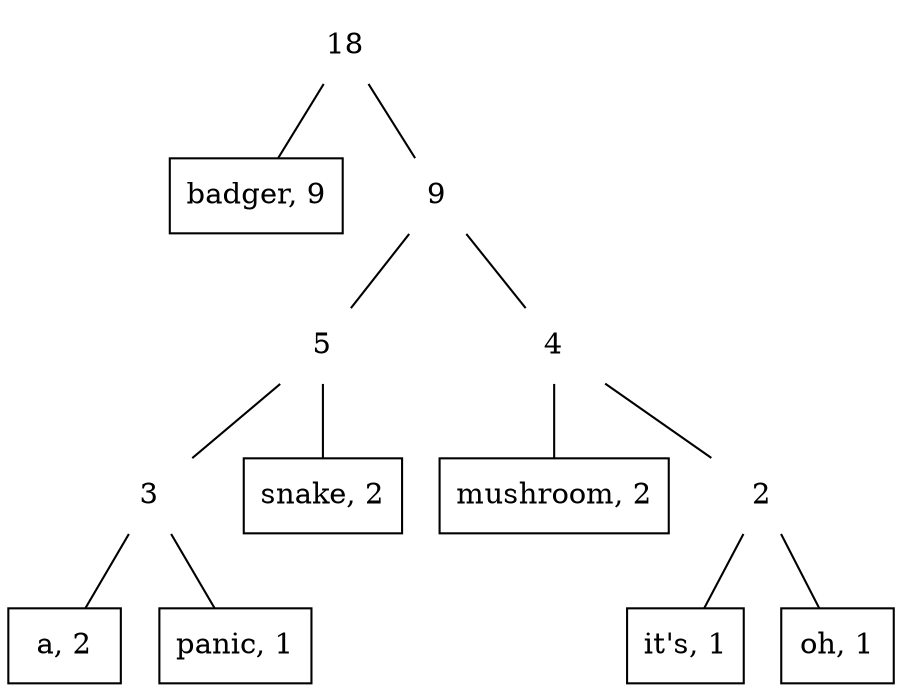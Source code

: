 graph freqtree {
node [shape=box];
tl [label="badger, 9"];
trlll [label="a, 2"];
trllr [label="panic, 1"];
trll [label="3", shape=plaintext];
trll -- trlll;
trll -- trllr;
trlr [label="snake, 2"];
trl [label="5", shape=plaintext];
trl -- trll;
trl -- trlr;
trrl [label="mushroom, 2"];
trrrl [label="it's, 1"];
trrrr [label="oh, 1"];
trrr [label="2", shape=plaintext];
trrr -- trrrl;
trrr -- trrrr;
trr [label="4", shape=plaintext];
trr -- trrl;
trr -- trrr;
tr [label="9", shape=plaintext];
tr -- trl;
tr -- trr;
t [label="18", shape=plaintext];
t -- tl;
t -- tr;
}
